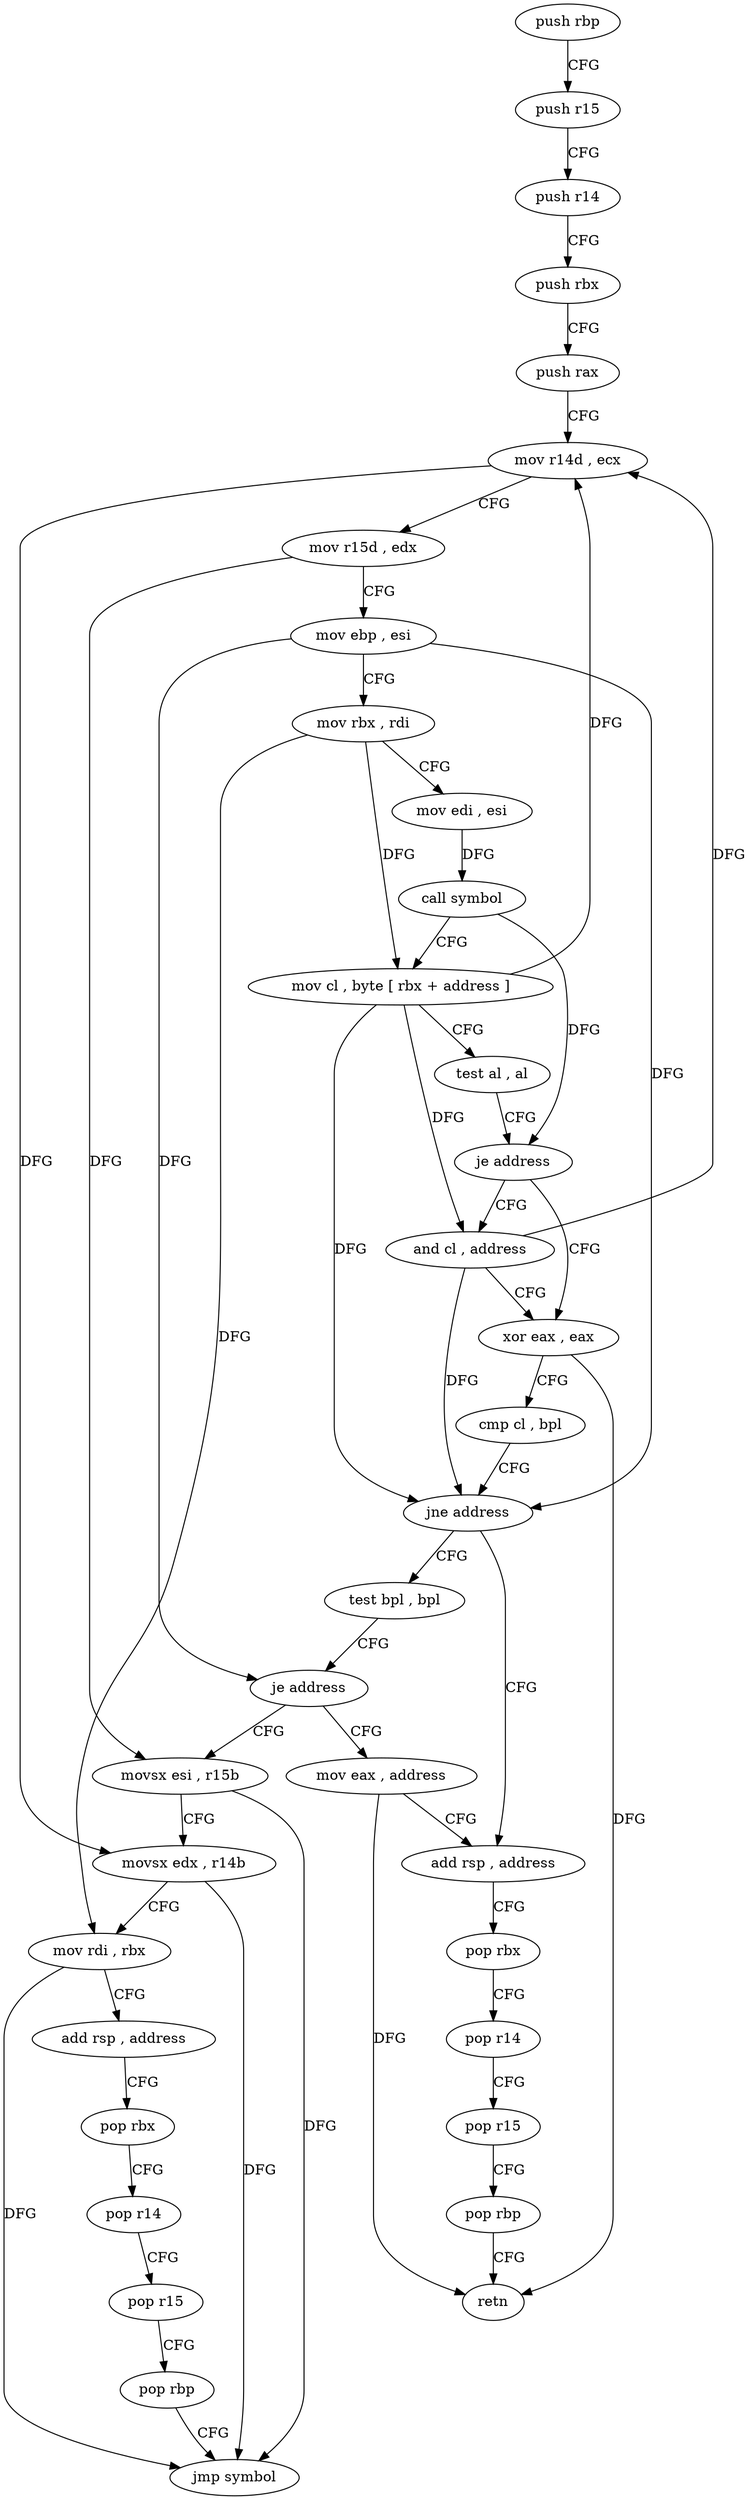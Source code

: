 digraph "func" {
"4212288" [label = "push rbp" ]
"4212289" [label = "push r15" ]
"4212291" [label = "push r14" ]
"4212293" [label = "push rbx" ]
"4212294" [label = "push rax" ]
"4212295" [label = "mov r14d , ecx" ]
"4212298" [label = "mov r15d , edx" ]
"4212301" [label = "mov ebp , esi" ]
"4212303" [label = "mov rbx , rdi" ]
"4212306" [label = "mov edi , esi" ]
"4212308" [label = "call symbol" ]
"4212313" [label = "mov cl , byte [ rbx + address ]" ]
"4212316" [label = "test al , al" ]
"4212318" [label = "je address" ]
"4212323" [label = "xor eax , eax" ]
"4212320" [label = "and cl , address" ]
"4212325" [label = "cmp cl , bpl" ]
"4212328" [label = "jne address" ]
"4212363" [label = "add rsp , address" ]
"4212330" [label = "test bpl , bpl" ]
"4212367" [label = "pop rbx" ]
"4212368" [label = "pop r14" ]
"4212370" [label = "pop r15" ]
"4212372" [label = "pop rbp" ]
"4212373" [label = "retn" ]
"4212333" [label = "je address" ]
"4212358" [label = "mov eax , address" ]
"4212335" [label = "movsx esi , r15b" ]
"4212339" [label = "movsx edx , r14b" ]
"4212343" [label = "mov rdi , rbx" ]
"4212346" [label = "add rsp , address" ]
"4212350" [label = "pop rbx" ]
"4212351" [label = "pop r14" ]
"4212353" [label = "pop r15" ]
"4212355" [label = "pop rbp" ]
"4212356" [label = "jmp symbol" ]
"4212288" -> "4212289" [ label = "CFG" ]
"4212289" -> "4212291" [ label = "CFG" ]
"4212291" -> "4212293" [ label = "CFG" ]
"4212293" -> "4212294" [ label = "CFG" ]
"4212294" -> "4212295" [ label = "CFG" ]
"4212295" -> "4212298" [ label = "CFG" ]
"4212295" -> "4212339" [ label = "DFG" ]
"4212298" -> "4212301" [ label = "CFG" ]
"4212298" -> "4212335" [ label = "DFG" ]
"4212301" -> "4212303" [ label = "CFG" ]
"4212301" -> "4212328" [ label = "DFG" ]
"4212301" -> "4212333" [ label = "DFG" ]
"4212303" -> "4212306" [ label = "CFG" ]
"4212303" -> "4212313" [ label = "DFG" ]
"4212303" -> "4212343" [ label = "DFG" ]
"4212306" -> "4212308" [ label = "DFG" ]
"4212308" -> "4212313" [ label = "CFG" ]
"4212308" -> "4212318" [ label = "DFG" ]
"4212313" -> "4212316" [ label = "CFG" ]
"4212313" -> "4212295" [ label = "DFG" ]
"4212313" -> "4212328" [ label = "DFG" ]
"4212313" -> "4212320" [ label = "DFG" ]
"4212316" -> "4212318" [ label = "CFG" ]
"4212318" -> "4212323" [ label = "CFG" ]
"4212318" -> "4212320" [ label = "CFG" ]
"4212323" -> "4212325" [ label = "CFG" ]
"4212323" -> "4212373" [ label = "DFG" ]
"4212320" -> "4212323" [ label = "CFG" ]
"4212320" -> "4212295" [ label = "DFG" ]
"4212320" -> "4212328" [ label = "DFG" ]
"4212325" -> "4212328" [ label = "CFG" ]
"4212328" -> "4212363" [ label = "CFG" ]
"4212328" -> "4212330" [ label = "CFG" ]
"4212363" -> "4212367" [ label = "CFG" ]
"4212330" -> "4212333" [ label = "CFG" ]
"4212367" -> "4212368" [ label = "CFG" ]
"4212368" -> "4212370" [ label = "CFG" ]
"4212370" -> "4212372" [ label = "CFG" ]
"4212372" -> "4212373" [ label = "CFG" ]
"4212333" -> "4212358" [ label = "CFG" ]
"4212333" -> "4212335" [ label = "CFG" ]
"4212358" -> "4212363" [ label = "CFG" ]
"4212358" -> "4212373" [ label = "DFG" ]
"4212335" -> "4212339" [ label = "CFG" ]
"4212335" -> "4212356" [ label = "DFG" ]
"4212339" -> "4212343" [ label = "CFG" ]
"4212339" -> "4212356" [ label = "DFG" ]
"4212343" -> "4212346" [ label = "CFG" ]
"4212343" -> "4212356" [ label = "DFG" ]
"4212346" -> "4212350" [ label = "CFG" ]
"4212350" -> "4212351" [ label = "CFG" ]
"4212351" -> "4212353" [ label = "CFG" ]
"4212353" -> "4212355" [ label = "CFG" ]
"4212355" -> "4212356" [ label = "CFG" ]
}
